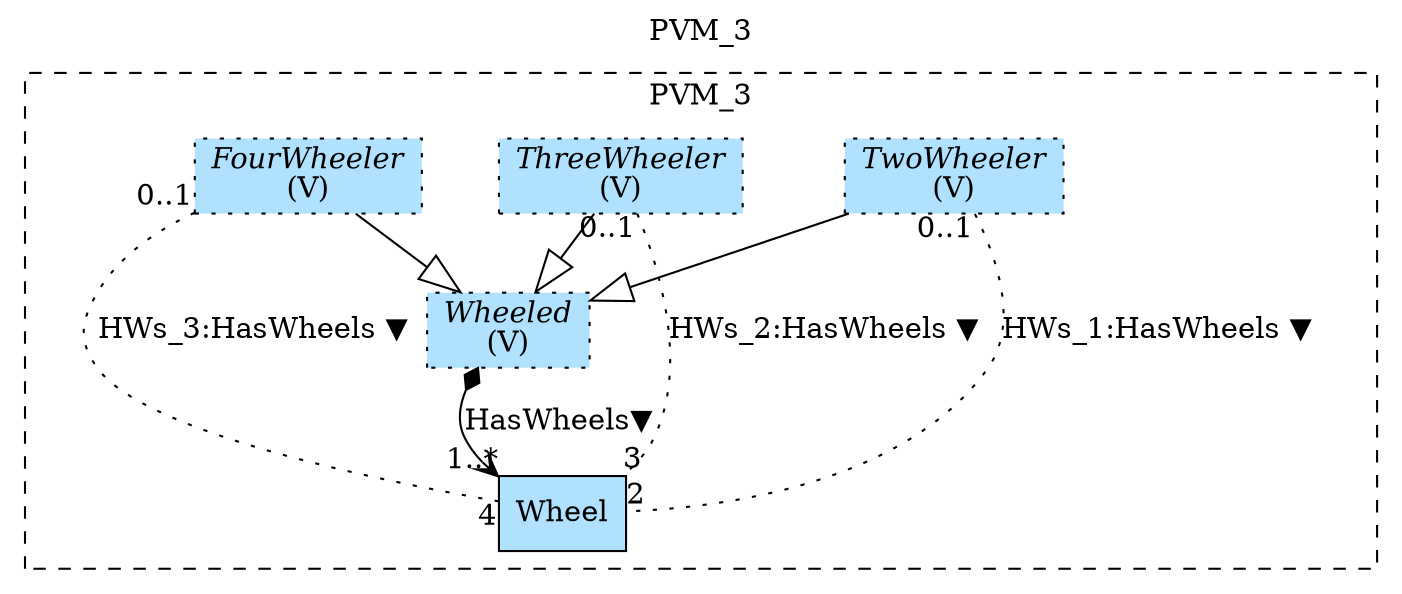 digraph {graph[label=PVM_3,labelloc=tl,labelfontsize=12];
subgraph cluster_PVM_3{style=dashed;label=PVM_3;
"Wheeled"[shape=record,fillcolor=lightskyblue1,style ="filled,dotted",label=<{<I>Wheeled</I><br/>(V)}>];
"TwoWheeler"[shape=record,fillcolor=lightskyblue1,style ="filled,dotted",label=<{<I>TwoWheeler</I><br/>(V)}>];
"ThreeWheeler"[shape=record,fillcolor=lightskyblue1,style ="filled,dotted",label=<{<I>ThreeWheeler</I><br/>(V)}>];
"FourWheeler"[shape=record,fillcolor=lightskyblue1,style ="filled,dotted",label=<{<I>FourWheeler</I><br/>(V)}>];
"Wheel"[shape=record,fillcolor=lightskyblue1,style = filled,label="Wheel"];

"TwoWheeler"->"Wheeled"[arrowhead=onormal,arrowsize=2.0];
"ThreeWheeler"->"Wheeled"[arrowhead=onormal,arrowsize=2.0];
"FourWheeler"->"Wheeled"[arrowhead=onormal,arrowsize=2.0];
"Wheeled"->"Wheel"[label="HasWheels▼",arrowhead=vee,arrowtail=diamond,dir=both,headlabel="1..*"];
"TwoWheeler"->"Wheel"[label="HWs_1:HasWheels ▼",dir=none,taillabel="0..1",headlabel="2",style=dotted];
"ThreeWheeler"->"Wheel"[label="HWs_2:HasWheels ▼",dir=none,taillabel="0..1",headlabel="3",style=dotted];
"FourWheeler"->"Wheel"[label="HWs_3:HasWheels ▼",dir=none,taillabel="0..1",headlabel="4",style=dotted];

}
}